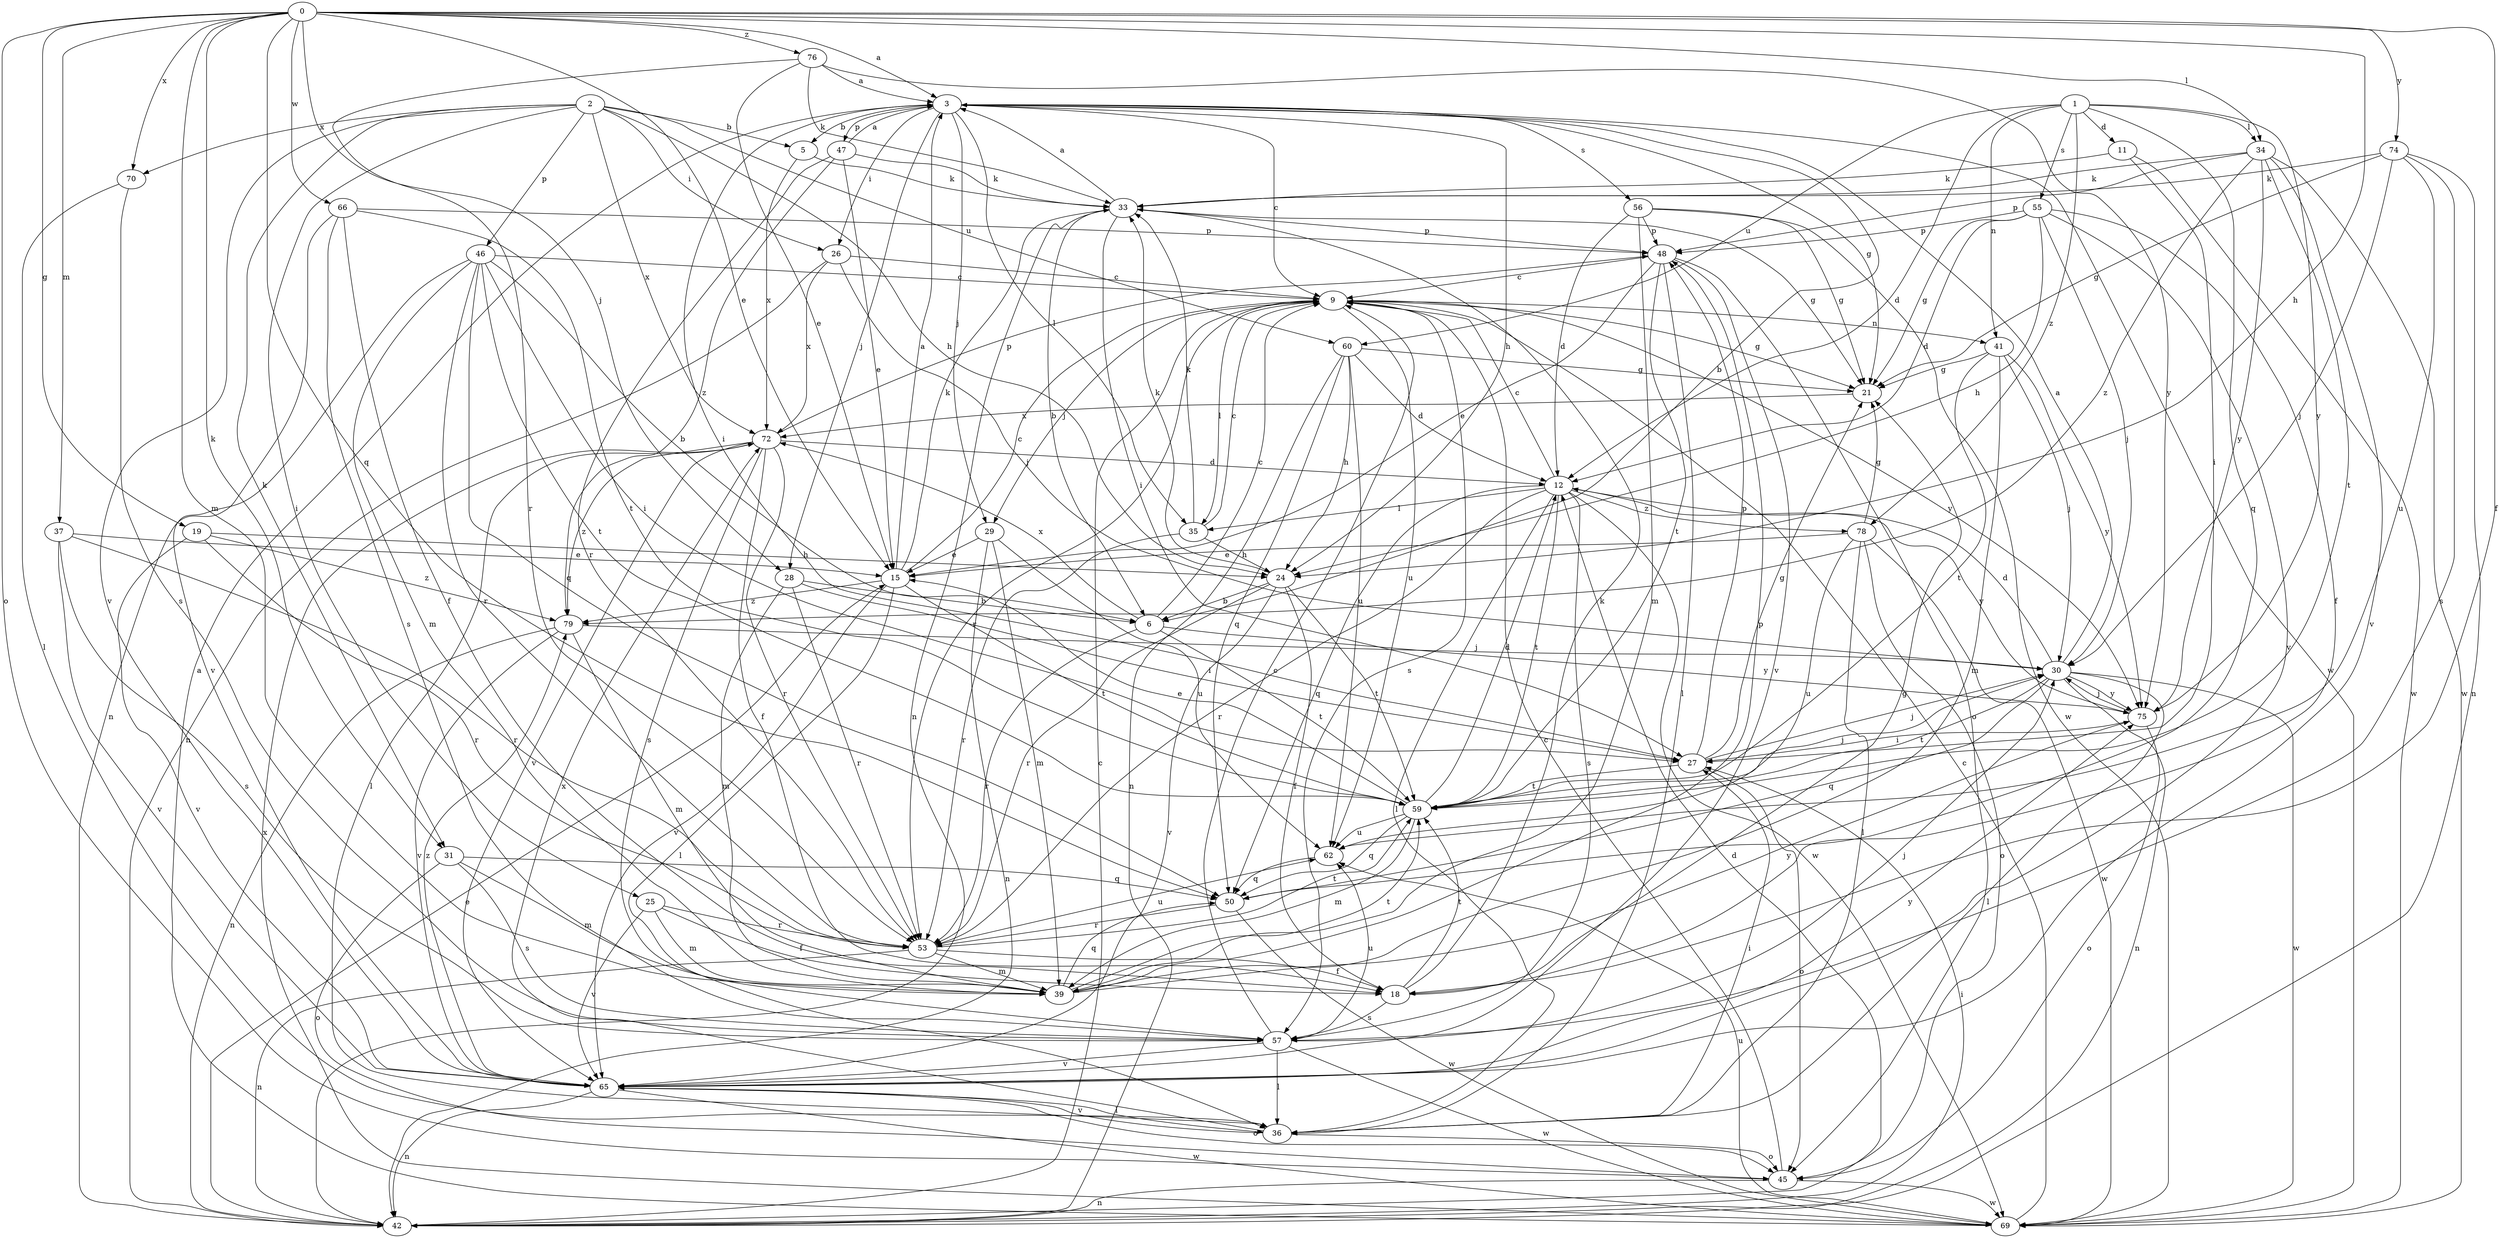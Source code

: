 strict digraph  {
0;
1;
2;
3;
5;
6;
9;
11;
12;
15;
18;
19;
21;
24;
25;
26;
27;
28;
29;
30;
31;
33;
34;
35;
36;
37;
39;
41;
42;
45;
46;
47;
48;
50;
53;
55;
56;
57;
59;
60;
62;
65;
66;
69;
70;
72;
74;
75;
76;
78;
79;
0 -> 3  [label=a];
0 -> 15  [label=e];
0 -> 18  [label=f];
0 -> 19  [label=g];
0 -> 24  [label=h];
0 -> 28  [label=j];
0 -> 31  [label=k];
0 -> 34  [label=l];
0 -> 37  [label=m];
0 -> 39  [label=m];
0 -> 45  [label=o];
0 -> 50  [label=q];
0 -> 66  [label=w];
0 -> 70  [label=x];
0 -> 74  [label=y];
0 -> 76  [label=z];
1 -> 11  [label=d];
1 -> 12  [label=d];
1 -> 34  [label=l];
1 -> 41  [label=n];
1 -> 50  [label=q];
1 -> 55  [label=s];
1 -> 60  [label=u];
1 -> 75  [label=y];
1 -> 78  [label=z];
2 -> 5  [label=b];
2 -> 24  [label=h];
2 -> 25  [label=i];
2 -> 26  [label=i];
2 -> 31  [label=k];
2 -> 46  [label=p];
2 -> 60  [label=u];
2 -> 65  [label=v];
2 -> 70  [label=x];
2 -> 72  [label=x];
3 -> 5  [label=b];
3 -> 6  [label=b];
3 -> 9  [label=c];
3 -> 21  [label=g];
3 -> 24  [label=h];
3 -> 26  [label=i];
3 -> 27  [label=i];
3 -> 28  [label=j];
3 -> 29  [label=j];
3 -> 35  [label=l];
3 -> 47  [label=p];
3 -> 56  [label=s];
3 -> 69  [label=w];
5 -> 33  [label=k];
5 -> 72  [label=x];
6 -> 9  [label=c];
6 -> 53  [label=r];
6 -> 59  [label=t];
6 -> 72  [label=x];
6 -> 75  [label=y];
9 -> 21  [label=g];
9 -> 29  [label=j];
9 -> 35  [label=l];
9 -> 41  [label=n];
9 -> 53  [label=r];
9 -> 57  [label=s];
9 -> 62  [label=u];
9 -> 75  [label=y];
11 -> 27  [label=i];
11 -> 33  [label=k];
11 -> 69  [label=w];
12 -> 9  [label=c];
12 -> 35  [label=l];
12 -> 36  [label=l];
12 -> 50  [label=q];
12 -> 53  [label=r];
12 -> 57  [label=s];
12 -> 59  [label=t];
12 -> 69  [label=w];
12 -> 75  [label=y];
12 -> 78  [label=z];
15 -> 3  [label=a];
15 -> 9  [label=c];
15 -> 33  [label=k];
15 -> 36  [label=l];
15 -> 59  [label=t];
15 -> 65  [label=v];
15 -> 79  [label=z];
18 -> 21  [label=g];
18 -> 33  [label=k];
18 -> 57  [label=s];
18 -> 59  [label=t];
19 -> 24  [label=h];
19 -> 53  [label=r];
19 -> 65  [label=v];
19 -> 79  [label=z];
21 -> 72  [label=x];
24 -> 6  [label=b];
24 -> 18  [label=f];
24 -> 33  [label=k];
24 -> 53  [label=r];
24 -> 59  [label=t];
24 -> 65  [label=v];
25 -> 18  [label=f];
25 -> 39  [label=m];
25 -> 53  [label=r];
25 -> 65  [label=v];
26 -> 9  [label=c];
26 -> 30  [label=j];
26 -> 42  [label=n];
26 -> 72  [label=x];
27 -> 21  [label=g];
27 -> 30  [label=j];
27 -> 45  [label=o];
27 -> 48  [label=p];
27 -> 59  [label=t];
28 -> 6  [label=b];
28 -> 27  [label=i];
28 -> 39  [label=m];
28 -> 53  [label=r];
29 -> 15  [label=e];
29 -> 39  [label=m];
29 -> 42  [label=n];
29 -> 62  [label=u];
30 -> 3  [label=a];
30 -> 12  [label=d];
30 -> 36  [label=l];
30 -> 42  [label=n];
30 -> 50  [label=q];
30 -> 59  [label=t];
30 -> 69  [label=w];
30 -> 75  [label=y];
31 -> 39  [label=m];
31 -> 45  [label=o];
31 -> 50  [label=q];
31 -> 57  [label=s];
33 -> 3  [label=a];
33 -> 6  [label=b];
33 -> 21  [label=g];
33 -> 27  [label=i];
33 -> 42  [label=n];
33 -> 48  [label=p];
34 -> 33  [label=k];
34 -> 48  [label=p];
34 -> 59  [label=t];
34 -> 65  [label=v];
34 -> 69  [label=w];
34 -> 75  [label=y];
34 -> 79  [label=z];
35 -> 9  [label=c];
35 -> 24  [label=h];
35 -> 33  [label=k];
35 -> 53  [label=r];
36 -> 27  [label=i];
36 -> 45  [label=o];
36 -> 65  [label=v];
36 -> 72  [label=x];
37 -> 15  [label=e];
37 -> 53  [label=r];
37 -> 57  [label=s];
37 -> 65  [label=v];
39 -> 48  [label=p];
39 -> 50  [label=q];
39 -> 59  [label=t];
39 -> 75  [label=y];
41 -> 21  [label=g];
41 -> 30  [label=j];
41 -> 39  [label=m];
41 -> 59  [label=t];
41 -> 75  [label=y];
42 -> 9  [label=c];
42 -> 12  [label=d];
42 -> 15  [label=e];
42 -> 27  [label=i];
45 -> 9  [label=c];
45 -> 42  [label=n];
45 -> 69  [label=w];
46 -> 6  [label=b];
46 -> 9  [label=c];
46 -> 27  [label=i];
46 -> 39  [label=m];
46 -> 50  [label=q];
46 -> 53  [label=r];
46 -> 59  [label=t];
46 -> 65  [label=v];
47 -> 3  [label=a];
47 -> 15  [label=e];
47 -> 33  [label=k];
47 -> 53  [label=r];
47 -> 79  [label=z];
48 -> 9  [label=c];
48 -> 15  [label=e];
48 -> 36  [label=l];
48 -> 45  [label=o];
48 -> 59  [label=t];
48 -> 65  [label=v];
50 -> 53  [label=r];
50 -> 69  [label=w];
53 -> 18  [label=f];
53 -> 39  [label=m];
53 -> 42  [label=n];
53 -> 59  [label=t];
53 -> 62  [label=u];
55 -> 12  [label=d];
55 -> 18  [label=f];
55 -> 21  [label=g];
55 -> 24  [label=h];
55 -> 30  [label=j];
55 -> 48  [label=p];
55 -> 65  [label=v];
56 -> 12  [label=d];
56 -> 21  [label=g];
56 -> 39  [label=m];
56 -> 48  [label=p];
56 -> 69  [label=w];
57 -> 9  [label=c];
57 -> 30  [label=j];
57 -> 36  [label=l];
57 -> 62  [label=u];
57 -> 65  [label=v];
57 -> 69  [label=w];
59 -> 12  [label=d];
59 -> 15  [label=e];
59 -> 30  [label=j];
59 -> 39  [label=m];
59 -> 50  [label=q];
59 -> 62  [label=u];
60 -> 12  [label=d];
60 -> 21  [label=g];
60 -> 24  [label=h];
60 -> 42  [label=n];
60 -> 50  [label=q];
60 -> 62  [label=u];
62 -> 50  [label=q];
65 -> 36  [label=l];
65 -> 42  [label=n];
65 -> 45  [label=o];
65 -> 69  [label=w];
65 -> 75  [label=y];
65 -> 79  [label=z];
66 -> 18  [label=f];
66 -> 42  [label=n];
66 -> 48  [label=p];
66 -> 57  [label=s];
66 -> 59  [label=t];
69 -> 3  [label=a];
69 -> 9  [label=c];
69 -> 62  [label=u];
69 -> 72  [label=x];
70 -> 36  [label=l];
70 -> 57  [label=s];
72 -> 12  [label=d];
72 -> 18  [label=f];
72 -> 36  [label=l];
72 -> 48  [label=p];
72 -> 53  [label=r];
72 -> 57  [label=s];
72 -> 65  [label=v];
72 -> 79  [label=z];
74 -> 21  [label=g];
74 -> 30  [label=j];
74 -> 33  [label=k];
74 -> 42  [label=n];
74 -> 57  [label=s];
74 -> 62  [label=u];
75 -> 27  [label=i];
75 -> 30  [label=j];
75 -> 45  [label=o];
76 -> 3  [label=a];
76 -> 15  [label=e];
76 -> 33  [label=k];
76 -> 53  [label=r];
76 -> 75  [label=y];
78 -> 15  [label=e];
78 -> 21  [label=g];
78 -> 36  [label=l];
78 -> 45  [label=o];
78 -> 62  [label=u];
78 -> 69  [label=w];
79 -> 30  [label=j];
79 -> 39  [label=m];
79 -> 42  [label=n];
79 -> 65  [label=v];
}
